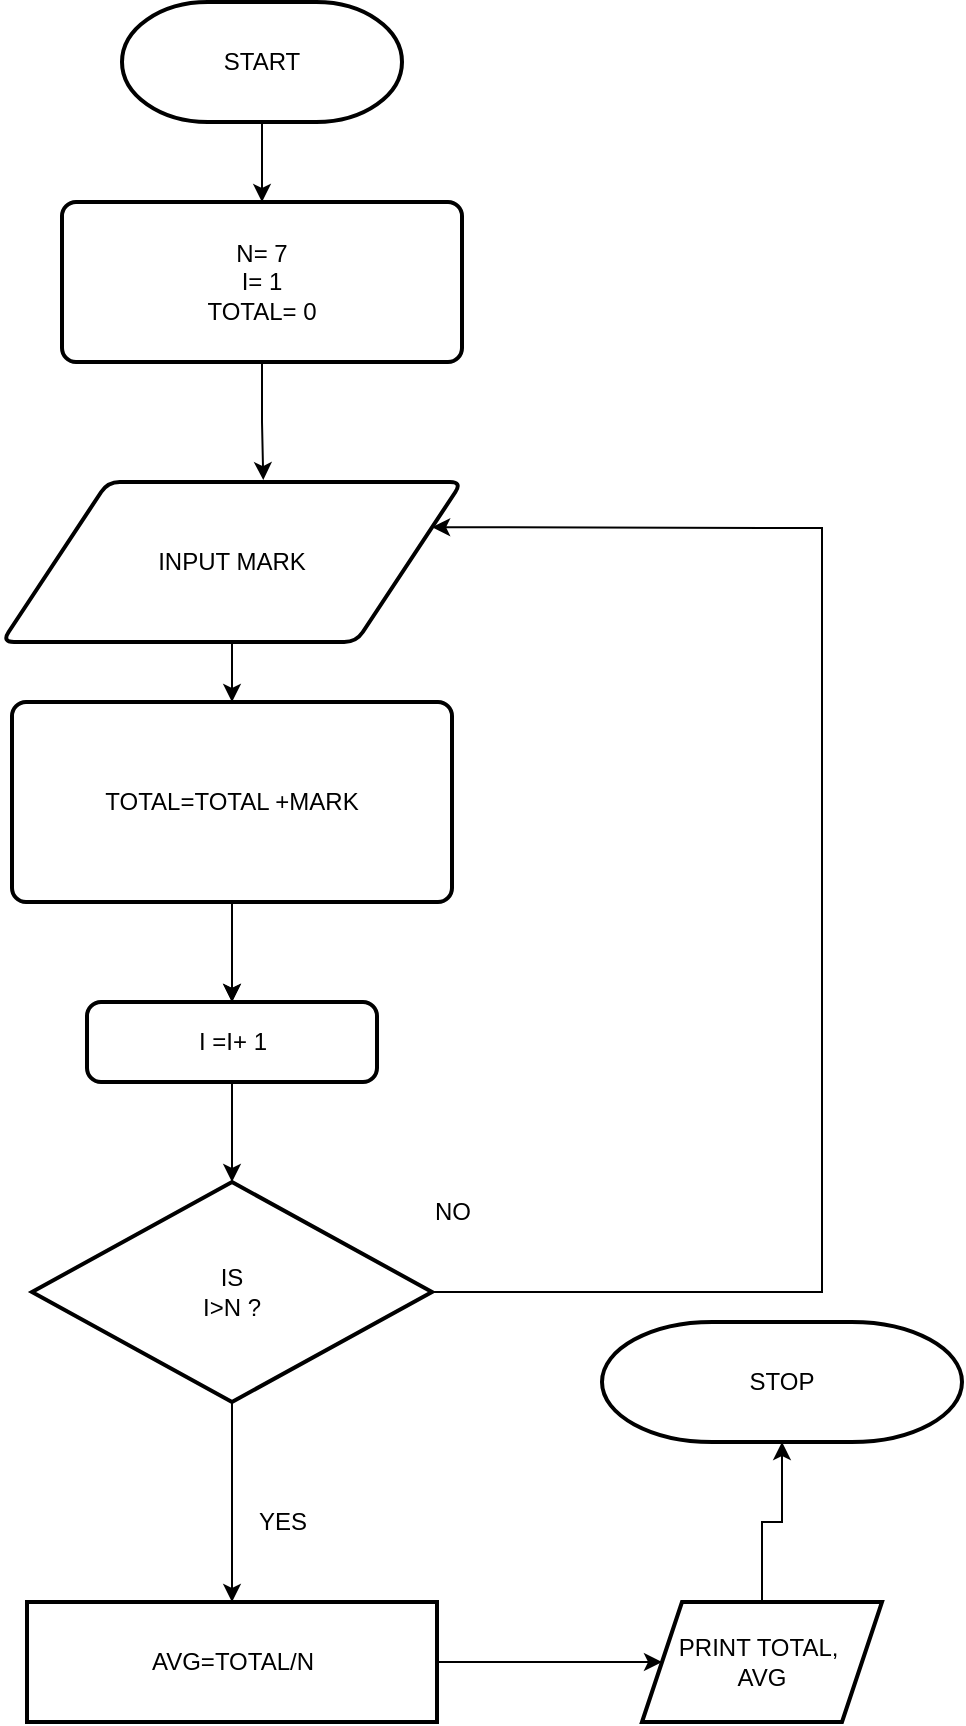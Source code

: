 <mxfile version="20.6.2" type="device" pages="2"><diagram id="sMON6SWIY_hIpwto-WcM" name="QUESTION2 (i)"><mxGraphModel dx="782" dy="475" grid="1" gridSize="10" guides="1" tooltips="1" connect="1" arrows="1" fold="1" page="1" pageScale="1" pageWidth="827" pageHeight="1169" math="0" shadow="0"><root><mxCell id="0"/><mxCell id="1" parent="0"/><mxCell id="cXGLmgMDgRjKBMh5o3MY-4" value="" style="edgeStyle=orthogonalEdgeStyle;rounded=0;orthogonalLoop=1;jettySize=auto;html=1;" edge="1" parent="1" source="cXGLmgMDgRjKBMh5o3MY-2" target="cXGLmgMDgRjKBMh5o3MY-3"><mxGeometry relative="1" as="geometry"/></mxCell><mxCell id="cXGLmgMDgRjKBMh5o3MY-2" value="START" style="strokeWidth=2;html=1;shape=mxgraph.flowchart.terminator;whiteSpace=wrap;" vertex="1" parent="1"><mxGeometry x="540" y="30" width="140" height="60" as="geometry"/></mxCell><mxCell id="cXGLmgMDgRjKBMh5o3MY-7" style="edgeStyle=orthogonalEdgeStyle;rounded=0;orthogonalLoop=1;jettySize=auto;html=1;entryX=0.568;entryY=-0.012;entryDx=0;entryDy=0;entryPerimeter=0;" edge="1" parent="1" source="cXGLmgMDgRjKBMh5o3MY-3" target="cXGLmgMDgRjKBMh5o3MY-5"><mxGeometry relative="1" as="geometry"/></mxCell><mxCell id="cXGLmgMDgRjKBMh5o3MY-3" value="N= 7&lt;br&gt;I= 1&lt;br&gt;TOTAL= 0" style="rounded=1;whiteSpace=wrap;html=1;absoluteArcSize=1;arcSize=14;strokeWidth=2;" vertex="1" parent="1"><mxGeometry x="510" y="130" width="200" height="80" as="geometry"/></mxCell><mxCell id="cXGLmgMDgRjKBMh5o3MY-9" value="" style="edgeStyle=orthogonalEdgeStyle;rounded=0;orthogonalLoop=1;jettySize=auto;html=1;" edge="1" parent="1" source="cXGLmgMDgRjKBMh5o3MY-5" target="cXGLmgMDgRjKBMh5o3MY-8"><mxGeometry relative="1" as="geometry"/></mxCell><mxCell id="cXGLmgMDgRjKBMh5o3MY-5" value="INPUT MARK" style="shape=parallelogram;html=1;strokeWidth=2;perimeter=parallelogramPerimeter;whiteSpace=wrap;rounded=1;arcSize=12;size=0.23;" vertex="1" parent="1"><mxGeometry x="480" y="270" width="230" height="80" as="geometry"/></mxCell><mxCell id="cXGLmgMDgRjKBMh5o3MY-12" value="" style="edgeStyle=orthogonalEdgeStyle;rounded=0;orthogonalLoop=1;jettySize=auto;html=1;" edge="1" parent="1" source="cXGLmgMDgRjKBMh5o3MY-8" target="cXGLmgMDgRjKBMh5o3MY-10"><mxGeometry relative="1" as="geometry"/></mxCell><mxCell id="cXGLmgMDgRjKBMh5o3MY-13" value="" style="edgeStyle=orthogonalEdgeStyle;rounded=0;orthogonalLoop=1;jettySize=auto;html=1;" edge="1" parent="1" source="cXGLmgMDgRjKBMh5o3MY-8" target="cXGLmgMDgRjKBMh5o3MY-10"><mxGeometry relative="1" as="geometry"/></mxCell><mxCell id="cXGLmgMDgRjKBMh5o3MY-8" value="TOTAL=TOTAL +MARK" style="rounded=1;whiteSpace=wrap;html=1;absoluteArcSize=1;arcSize=14;strokeWidth=2;" vertex="1" parent="1"><mxGeometry x="485" y="380" width="220" height="100" as="geometry"/></mxCell><mxCell id="cXGLmgMDgRjKBMh5o3MY-14" value="" style="edgeStyle=orthogonalEdgeStyle;rounded=0;orthogonalLoop=1;jettySize=auto;html=1;" edge="1" parent="1" source="cXGLmgMDgRjKBMh5o3MY-10" target="cXGLmgMDgRjKBMh5o3MY-11"><mxGeometry relative="1" as="geometry"/></mxCell><mxCell id="cXGLmgMDgRjKBMh5o3MY-10" value="I =I+ 1" style="rounded=1;whiteSpace=wrap;html=1;absoluteArcSize=1;arcSize=14;strokeWidth=2;" vertex="1" parent="1"><mxGeometry x="522.5" y="530" width="145" height="40" as="geometry"/></mxCell><mxCell id="cXGLmgMDgRjKBMh5o3MY-16" value="" style="edgeStyle=orthogonalEdgeStyle;rounded=0;orthogonalLoop=1;jettySize=auto;html=1;" edge="1" parent="1" source="cXGLmgMDgRjKBMh5o3MY-11" target="cXGLmgMDgRjKBMh5o3MY-15"><mxGeometry relative="1" as="geometry"/></mxCell><mxCell id="cXGLmgMDgRjKBMh5o3MY-11" value="IS&lt;br&gt;I&amp;gt;N ?" style="strokeWidth=2;html=1;shape=mxgraph.flowchart.decision;whiteSpace=wrap;" vertex="1" parent="1"><mxGeometry x="495" y="620" width="200" height="110" as="geometry"/></mxCell><mxCell id="cXGLmgMDgRjKBMh5o3MY-18" value="" style="edgeStyle=orthogonalEdgeStyle;rounded=0;orthogonalLoop=1;jettySize=auto;html=1;" edge="1" parent="1" source="cXGLmgMDgRjKBMh5o3MY-15" target="cXGLmgMDgRjKBMh5o3MY-17"><mxGeometry relative="1" as="geometry"/></mxCell><mxCell id="cXGLmgMDgRjKBMh5o3MY-15" value="AVG=TOTAL/N" style="whiteSpace=wrap;html=1;strokeWidth=2;" vertex="1" parent="1"><mxGeometry x="492.5" y="830" width="205" height="60" as="geometry"/></mxCell><mxCell id="cXGLmgMDgRjKBMh5o3MY-20" value="" style="edgeStyle=orthogonalEdgeStyle;rounded=0;orthogonalLoop=1;jettySize=auto;html=1;" edge="1" parent="1" source="cXGLmgMDgRjKBMh5o3MY-17" target="cXGLmgMDgRjKBMh5o3MY-19"><mxGeometry relative="1" as="geometry"/></mxCell><mxCell id="cXGLmgMDgRjKBMh5o3MY-17" value="PRINT TOTAL,&amp;nbsp;&lt;br&gt;AVG" style="shape=parallelogram;perimeter=parallelogramPerimeter;whiteSpace=wrap;html=1;fixedSize=1;strokeWidth=2;" vertex="1" parent="1"><mxGeometry x="800" y="830" width="120" height="60" as="geometry"/></mxCell><mxCell id="cXGLmgMDgRjKBMh5o3MY-19" value="STOP" style="strokeWidth=2;html=1;shape=mxgraph.flowchart.terminator;whiteSpace=wrap;" vertex="1" parent="1"><mxGeometry x="780" y="690" width="180" height="60" as="geometry"/></mxCell><mxCell id="cXGLmgMDgRjKBMh5o3MY-21" value="YES" style="text;html=1;align=center;verticalAlign=middle;resizable=0;points=[];autosize=1;strokeColor=none;fillColor=none;" vertex="1" parent="1"><mxGeometry x="595" y="775" width="50" height="30" as="geometry"/></mxCell><mxCell id="cXGLmgMDgRjKBMh5o3MY-24" value="NO" style="text;html=1;align=center;verticalAlign=middle;resizable=0;points=[];autosize=1;strokeColor=none;fillColor=none;" vertex="1" parent="1"><mxGeometry x="685" y="620" width="40" height="30" as="geometry"/></mxCell><mxCell id="cXGLmgMDgRjKBMh5o3MY-27" value="" style="endArrow=classic;html=1;rounded=0;entryX=1;entryY=0.25;entryDx=0;entryDy=0;exitX=1;exitY=0.5;exitDx=0;exitDy=0;exitPerimeter=0;" edge="1" parent="1" source="cXGLmgMDgRjKBMh5o3MY-11" target="cXGLmgMDgRjKBMh5o3MY-5"><mxGeometry width="50" height="50" relative="1" as="geometry"><mxPoint x="730" y="670" as="sourcePoint"/><mxPoint x="900" y="310" as="targetPoint"/><Array as="points"><mxPoint x="890" y="675"/><mxPoint x="890" y="293"/></Array></mxGeometry></mxCell></root></mxGraphModel></diagram><diagram id="ajZYDGZENwjNXf8dAlUI" name="QUESTION2(ii)"><mxGraphModel dx="782" dy="475" grid="1" gridSize="10" guides="1" tooltips="1" connect="1" arrows="1" fold="1" page="1" pageScale="1" pageWidth="827" pageHeight="1169" math="0" shadow="0"><root><mxCell id="0"/><mxCell id="1" parent="0"/><mxCell id="okF6W_JtJXjDfCuBjcdR-4" value="" style="edgeStyle=orthogonalEdgeStyle;rounded=0;orthogonalLoop=1;jettySize=auto;html=1;" edge="1" parent="1" source="okF6W_JtJXjDfCuBjcdR-2" target="okF6W_JtJXjDfCuBjcdR-3"><mxGeometry relative="1" as="geometry"/></mxCell><mxCell id="okF6W_JtJXjDfCuBjcdR-2" value="START" style="strokeWidth=2;html=1;shape=mxgraph.flowchart.terminator;whiteSpace=wrap;" vertex="1" parent="1"><mxGeometry x="490" y="10" width="190" height="60" as="geometry"/></mxCell><mxCell id="okF6W_JtJXjDfCuBjcdR-6" value="" style="edgeStyle=orthogonalEdgeStyle;rounded=0;orthogonalLoop=1;jettySize=auto;html=1;" edge="1" parent="1" source="okF6W_JtJXjDfCuBjcdR-3" target="okF6W_JtJXjDfCuBjcdR-5"><mxGeometry relative="1" as="geometry"/></mxCell><mxCell id="okF6W_JtJXjDfCuBjcdR-3" value="N1 =100&lt;br&gt;N2&amp;nbsp; &amp;nbsp;= 0&lt;br&gt;X = N1&lt;br&gt;SUM = 0" style="whiteSpace=wrap;html=1;strokeWidth=2;" vertex="1" parent="1"><mxGeometry x="483.75" y="90" width="202.5" height="90" as="geometry"/></mxCell><mxCell id="okF6W_JtJXjDfCuBjcdR-8" value="" style="edgeStyle=orthogonalEdgeStyle;rounded=0;orthogonalLoop=1;jettySize=auto;html=1;" edge="1" parent="1" source="okF6W_JtJXjDfCuBjcdR-5" target="okF6W_JtJXjDfCuBjcdR-7"><mxGeometry relative="1" as="geometry"/></mxCell><mxCell id="okF6W_JtJXjDfCuBjcdR-5" value="SUM =SUM+ X" style="whiteSpace=wrap;html=1;strokeWidth=2;" vertex="1" parent="1"><mxGeometry x="497.5" y="220" width="175" height="40" as="geometry"/></mxCell><mxCell id="okF6W_JtJXjDfCuBjcdR-10" value="" style="edgeStyle=orthogonalEdgeStyle;rounded=0;orthogonalLoop=1;jettySize=auto;html=1;" edge="1" parent="1" source="okF6W_JtJXjDfCuBjcdR-7" target="okF6W_JtJXjDfCuBjcdR-9"><mxGeometry relative="1" as="geometry"/></mxCell><mxCell id="okF6W_JtJXjDfCuBjcdR-7" value="X = X -2" style="whiteSpace=wrap;html=1;strokeWidth=2;" vertex="1" parent="1"><mxGeometry x="497.5" y="290" width="175" height="40" as="geometry"/></mxCell><mxCell id="okF6W_JtJXjDfCuBjcdR-11" style="edgeStyle=orthogonalEdgeStyle;rounded=0;orthogonalLoop=1;jettySize=auto;html=1;exitX=1;exitY=0.5;exitDx=0;exitDy=0;entryX=1;entryY=0.5;entryDx=0;entryDy=0;" edge="1" parent="1" source="okF6W_JtJXjDfCuBjcdR-9" target="okF6W_JtJXjDfCuBjcdR-5"><mxGeometry relative="1" as="geometry"/></mxCell><mxCell id="okF6W_JtJXjDfCuBjcdR-13" value="" style="edgeStyle=orthogonalEdgeStyle;rounded=0;orthogonalLoop=1;jettySize=auto;html=1;" edge="1" parent="1" source="okF6W_JtJXjDfCuBjcdR-9" target="okF6W_JtJXjDfCuBjcdR-12"><mxGeometry relative="1" as="geometry"/></mxCell><mxCell id="okF6W_JtJXjDfCuBjcdR-9" value="X &amp;lt; N2?" style="rhombus;whiteSpace=wrap;html=1;strokeWidth=2;" vertex="1" parent="1"><mxGeometry x="467.5" y="400" width="235" height="90" as="geometry"/></mxCell><mxCell id="okF6W_JtJXjDfCuBjcdR-15" style="edgeStyle=orthogonalEdgeStyle;rounded=0;orthogonalLoop=1;jettySize=auto;html=1;entryX=0.5;entryY=0;entryDx=0;entryDy=0;entryPerimeter=0;" edge="1" parent="1" source="okF6W_JtJXjDfCuBjcdR-12" target="okF6W_JtJXjDfCuBjcdR-14"><mxGeometry relative="1" as="geometry"/></mxCell><mxCell id="okF6W_JtJXjDfCuBjcdR-12" value="PRINT SUM" style="shape=parallelogram;perimeter=parallelogramPerimeter;whiteSpace=wrap;html=1;fixedSize=1;strokeWidth=2;" vertex="1" parent="1"><mxGeometry x="465" y="600" width="240" height="85" as="geometry"/></mxCell><mxCell id="okF6W_JtJXjDfCuBjcdR-14" value="STOP" style="strokeWidth=2;html=1;shape=mxgraph.flowchart.terminator;whiteSpace=wrap;" vertex="1" parent="1"><mxGeometry x="502.5" y="740" width="165" height="60" as="geometry"/></mxCell><mxCell id="okF6W_JtJXjDfCuBjcdR-17" value="NO" style="text;html=1;align=center;verticalAlign=middle;resizable=0;points=[];autosize=1;strokeColor=none;fillColor=none;" vertex="1" parent="1"><mxGeometry x="672.5" y="400" width="40" height="30" as="geometry"/></mxCell><mxCell id="okF6W_JtJXjDfCuBjcdR-18" value="YES" style="text;html=1;align=center;verticalAlign=middle;resizable=0;points=[];autosize=1;strokeColor=none;fillColor=none;" vertex="1" parent="1"><mxGeometry x="575" y="515" width="50" height="30" as="geometry"/></mxCell></root></mxGraphModel></diagram></mxfile>